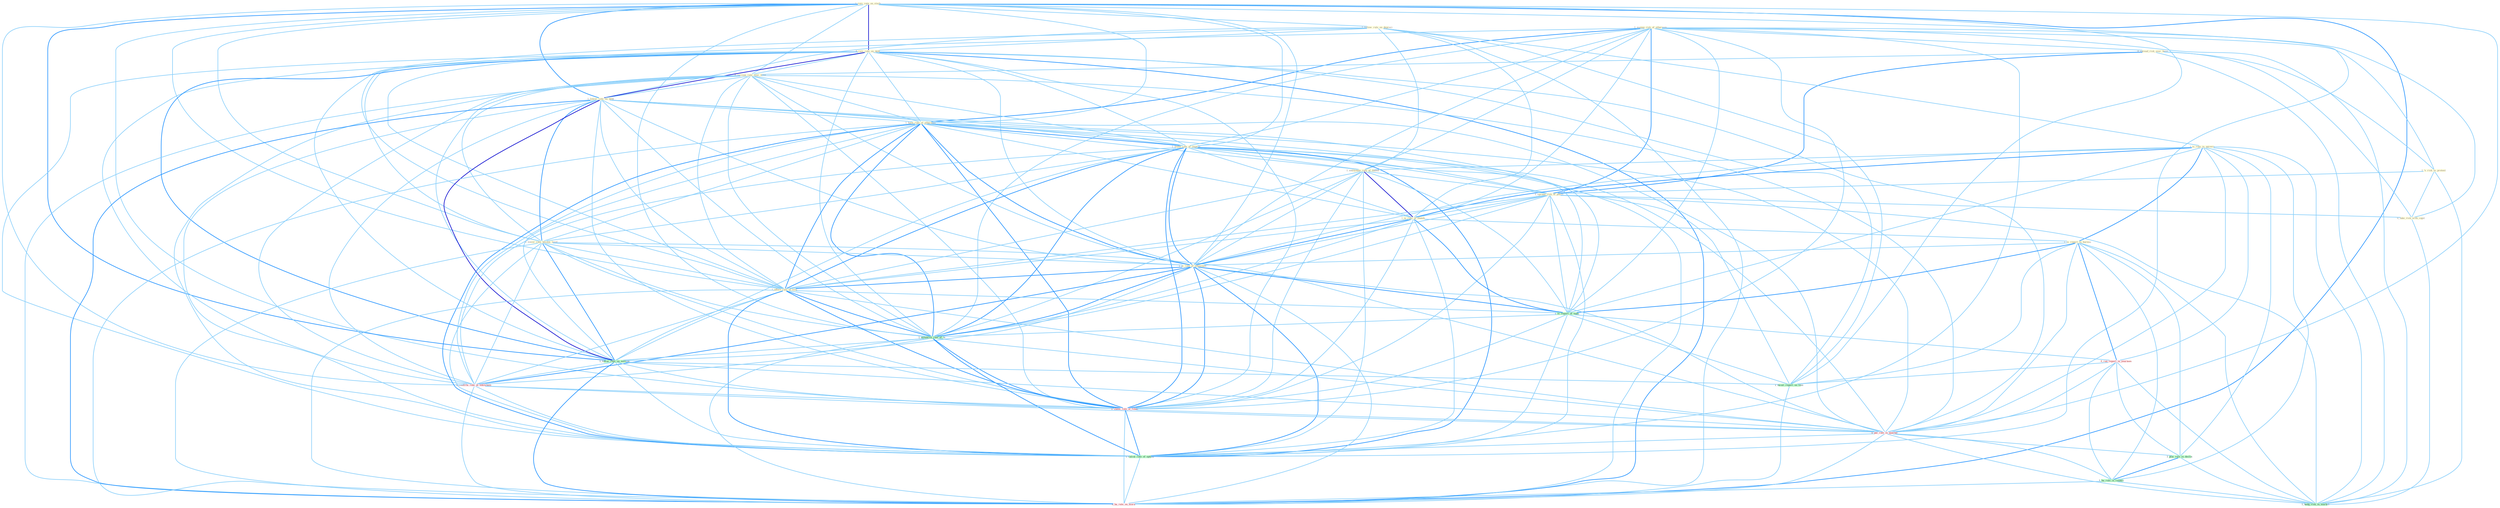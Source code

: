 Graph G{ 
    node
    [shape=polygon,style=filled,width=.5,height=.06,color="#BDFCC9",fixedsize=true,fontsize=4,
    fontcolor="#2f4f4f"];
    {node
    [color="#ffffe0", fontcolor="#8b7d6b"] "1_rais_rate_on_stock " "1_manag_risk_of_othernum " "0_spread_risk_over_base " "1_follow_rule_on_depreci " "1_'s_risk_to_protest " "0_rais_rate_on_debt " "0_increas_rate_over_time " "1_lower_rate_on_debt " "1_have_rate_of_othernum " "1_found_rate_of_improv " "1_is_rule_in_univers " "1_entitynam_rule_of_thumb " "1_spread_risk_of_polici " "0_lower_rate_becaus_level " "1_is_rule_of_thumb " "1_is_report_in_bureau " "0_take_risk_with_capit " "1_is_rate_of_entitynam " "1_affect_rate_of_issu "}
{node [color="#fff0f5", fontcolor="#b22222"] "0_ran_report_in_yearnum " "0_confirm_rate_at_entitynam " "0_choos_rate_of_rebat " "0_pai_rate_in_quarter " "0_ha_rate_on_morn "}
edge [color="#B0E2FF"];

	"1_rais_rate_on_stock " -- "1_follow_rule_on_depreci " [w="1", color="#87cefa" ];
	"1_rais_rate_on_stock " -- "0_rais_rate_on_debt " [w="3", color="#0000cd" , len=0.6];
	"1_rais_rate_on_stock " -- "0_increas_rate_over_time " [w="1", color="#87cefa" ];
	"1_rais_rate_on_stock " -- "1_lower_rate_on_debt " [w="2", color="#1e90ff" , len=0.8];
	"1_rais_rate_on_stock " -- "1_have_rate_of_othernum " [w="1", color="#87cefa" ];
	"1_rais_rate_on_stock " -- "1_found_rate_of_improv " [w="1", color="#87cefa" ];
	"1_rais_rate_on_stock " -- "0_lower_rate_becaus_level " [w="1", color="#87cefa" ];
	"1_rais_rate_on_stock " -- "1_is_rate_of_entitynam " [w="1", color="#87cefa" ];
	"1_rais_rate_on_stock " -- "1_affect_rate_of_issu " [w="1", color="#87cefa" ];
	"1_rais_rate_on_stock " -- "1_establish_rate_of_% " [w="1", color="#87cefa" ];
	"1_rais_rate_on_stock " -- "1_lower_rate_on_million " [w="2", color="#1e90ff" , len=0.8];
	"1_rais_rate_on_stock " -- "1_await_report_on_loss " [w="1", color="#87cefa" ];
	"1_rais_rate_on_stock " -- "0_confirm_rate_at_entitynam " [w="1", color="#87cefa" ];
	"1_rais_rate_on_stock " -- "0_choos_rate_of_rebat " [w="1", color="#87cefa" ];
	"1_rais_rate_on_stock " -- "0_pai_rate_in_quarter " [w="1", color="#87cefa" ];
	"1_rais_rate_on_stock " -- "1_calcul_rate_of_option " [w="1", color="#87cefa" ];
	"1_rais_rate_on_stock " -- "0_ha_rate_on_morn " [w="2", color="#1e90ff" , len=0.8];
	"1_manag_risk_of_othernum " -- "0_spread_risk_over_base " [w="1", color="#87cefa" ];
	"1_manag_risk_of_othernum " -- "1_'s_risk_to_protest " [w="1", color="#87cefa" ];
	"1_manag_risk_of_othernum " -- "1_have_rate_of_othernum " [w="2", color="#1e90ff" , len=0.8];
	"1_manag_risk_of_othernum " -- "1_found_rate_of_improv " [w="1", color="#87cefa" ];
	"1_manag_risk_of_othernum " -- "1_entitynam_rule_of_thumb " [w="1", color="#87cefa" ];
	"1_manag_risk_of_othernum " -- "1_spread_risk_of_polici " [w="2", color="#1e90ff" , len=0.8];
	"1_manag_risk_of_othernum " -- "1_is_rule_of_thumb " [w="1", color="#87cefa" ];
	"1_manag_risk_of_othernum " -- "0_take_risk_with_capit " [w="1", color="#87cefa" ];
	"1_manag_risk_of_othernum " -- "1_is_rate_of_entitynam " [w="1", color="#87cefa" ];
	"1_manag_risk_of_othernum " -- "1_affect_rate_of_issu " [w="1", color="#87cefa" ];
	"1_manag_risk_of_othernum " -- "1_is_report_of_topic " [w="1", color="#87cefa" ];
	"1_manag_risk_of_othernum " -- "1_establish_rate_of_% " [w="1", color="#87cefa" ];
	"1_manag_risk_of_othernum " -- "0_choos_rate_of_rebat " [w="1", color="#87cefa" ];
	"1_manag_risk_of_othernum " -- "1_calcul_rate_of_option " [w="1", color="#87cefa" ];
	"1_manag_risk_of_othernum " -- "1_hedg_risk_in_market " [w="1", color="#87cefa" ];
	"0_spread_risk_over_base " -- "1_'s_risk_to_protest " [w="1", color="#87cefa" ];
	"0_spread_risk_over_base " -- "0_increas_rate_over_time " [w="1", color="#87cefa" ];
	"0_spread_risk_over_base " -- "1_spread_risk_of_polici " [w="2", color="#1e90ff" , len=0.8];
	"0_spread_risk_over_base " -- "0_take_risk_with_capit " [w="1", color="#87cefa" ];
	"0_spread_risk_over_base " -- "1_hedg_risk_in_market " [w="1", color="#87cefa" ];
	"1_follow_rule_on_depreci " -- "0_rais_rate_on_debt " [w="1", color="#87cefa" ];
	"1_follow_rule_on_depreci " -- "1_lower_rate_on_debt " [w="1", color="#87cefa" ];
	"1_follow_rule_on_depreci " -- "1_is_rule_in_univers " [w="1", color="#87cefa" ];
	"1_follow_rule_on_depreci " -- "1_entitynam_rule_of_thumb " [w="1", color="#87cefa" ];
	"1_follow_rule_on_depreci " -- "1_is_rule_of_thumb " [w="1", color="#87cefa" ];
	"1_follow_rule_on_depreci " -- "1_lower_rate_on_million " [w="1", color="#87cefa" ];
	"1_follow_rule_on_depreci " -- "1_await_report_on_loss " [w="1", color="#87cefa" ];
	"1_follow_rule_on_depreci " -- "0_ha_rate_on_morn " [w="1", color="#87cefa" ];
	"1_'s_risk_to_protest " -- "1_spread_risk_of_polici " [w="1", color="#87cefa" ];
	"1_'s_risk_to_protest " -- "0_take_risk_with_capit " [w="1", color="#87cefa" ];
	"1_'s_risk_to_protest " -- "1_hedg_risk_in_market " [w="1", color="#87cefa" ];
	"0_rais_rate_on_debt " -- "0_increas_rate_over_time " [w="1", color="#87cefa" ];
	"0_rais_rate_on_debt " -- "1_lower_rate_on_debt " [w="3", color="#0000cd" , len=0.6];
	"0_rais_rate_on_debt " -- "1_have_rate_of_othernum " [w="1", color="#87cefa" ];
	"0_rais_rate_on_debt " -- "1_found_rate_of_improv " [w="1", color="#87cefa" ];
	"0_rais_rate_on_debt " -- "0_lower_rate_becaus_level " [w="1", color="#87cefa" ];
	"0_rais_rate_on_debt " -- "1_is_rate_of_entitynam " [w="1", color="#87cefa" ];
	"0_rais_rate_on_debt " -- "1_affect_rate_of_issu " [w="1", color="#87cefa" ];
	"0_rais_rate_on_debt " -- "1_establish_rate_of_% " [w="1", color="#87cefa" ];
	"0_rais_rate_on_debt " -- "1_lower_rate_on_million " [w="2", color="#1e90ff" , len=0.8];
	"0_rais_rate_on_debt " -- "1_await_report_on_loss " [w="1", color="#87cefa" ];
	"0_rais_rate_on_debt " -- "0_confirm_rate_at_entitynam " [w="1", color="#87cefa" ];
	"0_rais_rate_on_debt " -- "0_choos_rate_of_rebat " [w="1", color="#87cefa" ];
	"0_rais_rate_on_debt " -- "0_pai_rate_in_quarter " [w="1", color="#87cefa" ];
	"0_rais_rate_on_debt " -- "1_calcul_rate_of_option " [w="1", color="#87cefa" ];
	"0_rais_rate_on_debt " -- "0_ha_rate_on_morn " [w="2", color="#1e90ff" , len=0.8];
	"0_increas_rate_over_time " -- "1_lower_rate_on_debt " [w="1", color="#87cefa" ];
	"0_increas_rate_over_time " -- "1_have_rate_of_othernum " [w="1", color="#87cefa" ];
	"0_increas_rate_over_time " -- "1_found_rate_of_improv " [w="1", color="#87cefa" ];
	"0_increas_rate_over_time " -- "0_lower_rate_becaus_level " [w="1", color="#87cefa" ];
	"0_increas_rate_over_time " -- "1_is_rate_of_entitynam " [w="1", color="#87cefa" ];
	"0_increas_rate_over_time " -- "1_affect_rate_of_issu " [w="1", color="#87cefa" ];
	"0_increas_rate_over_time " -- "1_establish_rate_of_% " [w="1", color="#87cefa" ];
	"0_increas_rate_over_time " -- "1_lower_rate_on_million " [w="1", color="#87cefa" ];
	"0_increas_rate_over_time " -- "0_confirm_rate_at_entitynam " [w="1", color="#87cefa" ];
	"0_increas_rate_over_time " -- "0_choos_rate_of_rebat " [w="1", color="#87cefa" ];
	"0_increas_rate_over_time " -- "0_pai_rate_in_quarter " [w="1", color="#87cefa" ];
	"0_increas_rate_over_time " -- "1_calcul_rate_of_option " [w="1", color="#87cefa" ];
	"0_increas_rate_over_time " -- "0_ha_rate_on_morn " [w="1", color="#87cefa" ];
	"1_lower_rate_on_debt " -- "1_have_rate_of_othernum " [w="1", color="#87cefa" ];
	"1_lower_rate_on_debt " -- "1_found_rate_of_improv " [w="1", color="#87cefa" ];
	"1_lower_rate_on_debt " -- "0_lower_rate_becaus_level " [w="2", color="#1e90ff" , len=0.8];
	"1_lower_rate_on_debt " -- "1_is_rate_of_entitynam " [w="1", color="#87cefa" ];
	"1_lower_rate_on_debt " -- "1_affect_rate_of_issu " [w="1", color="#87cefa" ];
	"1_lower_rate_on_debt " -- "1_establish_rate_of_% " [w="1", color="#87cefa" ];
	"1_lower_rate_on_debt " -- "1_lower_rate_on_million " [w="3", color="#0000cd" , len=0.6];
	"1_lower_rate_on_debt " -- "1_await_report_on_loss " [w="1", color="#87cefa" ];
	"1_lower_rate_on_debt " -- "0_confirm_rate_at_entitynam " [w="1", color="#87cefa" ];
	"1_lower_rate_on_debt " -- "0_choos_rate_of_rebat " [w="1", color="#87cefa" ];
	"1_lower_rate_on_debt " -- "0_pai_rate_in_quarter " [w="1", color="#87cefa" ];
	"1_lower_rate_on_debt " -- "1_calcul_rate_of_option " [w="1", color="#87cefa" ];
	"1_lower_rate_on_debt " -- "0_ha_rate_on_morn " [w="2", color="#1e90ff" , len=0.8];
	"1_have_rate_of_othernum " -- "1_found_rate_of_improv " [w="2", color="#1e90ff" , len=0.8];
	"1_have_rate_of_othernum " -- "1_entitynam_rule_of_thumb " [w="1", color="#87cefa" ];
	"1_have_rate_of_othernum " -- "1_spread_risk_of_polici " [w="1", color="#87cefa" ];
	"1_have_rate_of_othernum " -- "0_lower_rate_becaus_level " [w="1", color="#87cefa" ];
	"1_have_rate_of_othernum " -- "1_is_rule_of_thumb " [w="1", color="#87cefa" ];
	"1_have_rate_of_othernum " -- "1_is_rate_of_entitynam " [w="2", color="#1e90ff" , len=0.8];
	"1_have_rate_of_othernum " -- "1_affect_rate_of_issu " [w="2", color="#1e90ff" , len=0.8];
	"1_have_rate_of_othernum " -- "1_is_report_of_topic " [w="1", color="#87cefa" ];
	"1_have_rate_of_othernum " -- "1_establish_rate_of_% " [w="2", color="#1e90ff" , len=0.8];
	"1_have_rate_of_othernum " -- "1_lower_rate_on_million " [w="1", color="#87cefa" ];
	"1_have_rate_of_othernum " -- "0_confirm_rate_at_entitynam " [w="1", color="#87cefa" ];
	"1_have_rate_of_othernum " -- "0_choos_rate_of_rebat " [w="2", color="#1e90ff" , len=0.8];
	"1_have_rate_of_othernum " -- "0_pai_rate_in_quarter " [w="1", color="#87cefa" ];
	"1_have_rate_of_othernum " -- "1_calcul_rate_of_option " [w="2", color="#1e90ff" , len=0.8];
	"1_have_rate_of_othernum " -- "0_ha_rate_on_morn " [w="1", color="#87cefa" ];
	"1_found_rate_of_improv " -- "1_entitynam_rule_of_thumb " [w="1", color="#87cefa" ];
	"1_found_rate_of_improv " -- "1_spread_risk_of_polici " [w="1", color="#87cefa" ];
	"1_found_rate_of_improv " -- "0_lower_rate_becaus_level " [w="1", color="#87cefa" ];
	"1_found_rate_of_improv " -- "1_is_rule_of_thumb " [w="1", color="#87cefa" ];
	"1_found_rate_of_improv " -- "1_is_rate_of_entitynam " [w="2", color="#1e90ff" , len=0.8];
	"1_found_rate_of_improv " -- "1_affect_rate_of_issu " [w="2", color="#1e90ff" , len=0.8];
	"1_found_rate_of_improv " -- "1_is_report_of_topic " [w="1", color="#87cefa" ];
	"1_found_rate_of_improv " -- "1_establish_rate_of_% " [w="2", color="#1e90ff" , len=0.8];
	"1_found_rate_of_improv " -- "1_lower_rate_on_million " [w="1", color="#87cefa" ];
	"1_found_rate_of_improv " -- "0_confirm_rate_at_entitynam " [w="1", color="#87cefa" ];
	"1_found_rate_of_improv " -- "0_choos_rate_of_rebat " [w="2", color="#1e90ff" , len=0.8];
	"1_found_rate_of_improv " -- "0_pai_rate_in_quarter " [w="1", color="#87cefa" ];
	"1_found_rate_of_improv " -- "1_calcul_rate_of_option " [w="2", color="#1e90ff" , len=0.8];
	"1_found_rate_of_improv " -- "0_ha_rate_on_morn " [w="1", color="#87cefa" ];
	"1_is_rule_in_univers " -- "1_entitynam_rule_of_thumb " [w="1", color="#87cefa" ];
	"1_is_rule_in_univers " -- "1_is_rule_of_thumb " [w="2", color="#1e90ff" , len=0.8];
	"1_is_rule_in_univers " -- "1_is_report_in_bureau " [w="2", color="#1e90ff" , len=0.8];
	"1_is_rule_in_univers " -- "1_is_rate_of_entitynam " [w="1", color="#87cefa" ];
	"1_is_rule_in_univers " -- "1_is_report_of_topic " [w="1", color="#87cefa" ];
	"1_is_rule_in_univers " -- "0_ran_report_in_yearnum " [w="1", color="#87cefa" ];
	"1_is_rule_in_univers " -- "0_pai_rate_in_quarter " [w="1", color="#87cefa" ];
	"1_is_rule_in_univers " -- "1_plai_role_in_declin " [w="1", color="#87cefa" ];
	"1_is_rule_in_univers " -- "1_ha_role_in_countri " [w="1", color="#87cefa" ];
	"1_is_rule_in_univers " -- "1_hedg_risk_in_market " [w="1", color="#87cefa" ];
	"1_entitynam_rule_of_thumb " -- "1_spread_risk_of_polici " [w="1", color="#87cefa" ];
	"1_entitynam_rule_of_thumb " -- "1_is_rule_of_thumb " [w="3", color="#0000cd" , len=0.6];
	"1_entitynam_rule_of_thumb " -- "1_is_rate_of_entitynam " [w="1", color="#87cefa" ];
	"1_entitynam_rule_of_thumb " -- "1_affect_rate_of_issu " [w="1", color="#87cefa" ];
	"1_entitynam_rule_of_thumb " -- "1_is_report_of_topic " [w="1", color="#87cefa" ];
	"1_entitynam_rule_of_thumb " -- "1_establish_rate_of_% " [w="1", color="#87cefa" ];
	"1_entitynam_rule_of_thumb " -- "0_choos_rate_of_rebat " [w="1", color="#87cefa" ];
	"1_entitynam_rule_of_thumb " -- "1_calcul_rate_of_option " [w="1", color="#87cefa" ];
	"1_spread_risk_of_polici " -- "1_is_rule_of_thumb " [w="1", color="#87cefa" ];
	"1_spread_risk_of_polici " -- "0_take_risk_with_capit " [w="1", color="#87cefa" ];
	"1_spread_risk_of_polici " -- "1_is_rate_of_entitynam " [w="1", color="#87cefa" ];
	"1_spread_risk_of_polici " -- "1_affect_rate_of_issu " [w="1", color="#87cefa" ];
	"1_spread_risk_of_polici " -- "1_is_report_of_topic " [w="1", color="#87cefa" ];
	"1_spread_risk_of_polici " -- "1_establish_rate_of_% " [w="1", color="#87cefa" ];
	"1_spread_risk_of_polici " -- "0_choos_rate_of_rebat " [w="1", color="#87cefa" ];
	"1_spread_risk_of_polici " -- "1_calcul_rate_of_option " [w="1", color="#87cefa" ];
	"1_spread_risk_of_polici " -- "1_hedg_risk_in_market " [w="1", color="#87cefa" ];
	"0_lower_rate_becaus_level " -- "1_is_rate_of_entitynam " [w="1", color="#87cefa" ];
	"0_lower_rate_becaus_level " -- "1_affect_rate_of_issu " [w="1", color="#87cefa" ];
	"0_lower_rate_becaus_level " -- "1_establish_rate_of_% " [w="1", color="#87cefa" ];
	"0_lower_rate_becaus_level " -- "1_lower_rate_on_million " [w="2", color="#1e90ff" , len=0.8];
	"0_lower_rate_becaus_level " -- "0_confirm_rate_at_entitynam " [w="1", color="#87cefa" ];
	"0_lower_rate_becaus_level " -- "0_choos_rate_of_rebat " [w="1", color="#87cefa" ];
	"0_lower_rate_becaus_level " -- "0_pai_rate_in_quarter " [w="1", color="#87cefa" ];
	"0_lower_rate_becaus_level " -- "1_calcul_rate_of_option " [w="1", color="#87cefa" ];
	"0_lower_rate_becaus_level " -- "0_ha_rate_on_morn " [w="1", color="#87cefa" ];
	"1_is_rule_of_thumb " -- "1_is_report_in_bureau " [w="1", color="#87cefa" ];
	"1_is_rule_of_thumb " -- "1_is_rate_of_entitynam " [w="2", color="#1e90ff" , len=0.8];
	"1_is_rule_of_thumb " -- "1_affect_rate_of_issu " [w="1", color="#87cefa" ];
	"1_is_rule_of_thumb " -- "1_is_report_of_topic " [w="2", color="#1e90ff" , len=0.8];
	"1_is_rule_of_thumb " -- "1_establish_rate_of_% " [w="1", color="#87cefa" ];
	"1_is_rule_of_thumb " -- "0_choos_rate_of_rebat " [w="1", color="#87cefa" ];
	"1_is_rule_of_thumb " -- "1_calcul_rate_of_option " [w="1", color="#87cefa" ];
	"1_is_report_in_bureau " -- "1_is_rate_of_entitynam " [w="1", color="#87cefa" ];
	"1_is_report_in_bureau " -- "1_is_report_of_topic " [w="2", color="#1e90ff" , len=0.8];
	"1_is_report_in_bureau " -- "0_ran_report_in_yearnum " [w="2", color="#1e90ff" , len=0.8];
	"1_is_report_in_bureau " -- "1_await_report_on_loss " [w="1", color="#87cefa" ];
	"1_is_report_in_bureau " -- "0_pai_rate_in_quarter " [w="1", color="#87cefa" ];
	"1_is_report_in_bureau " -- "1_plai_role_in_declin " [w="1", color="#87cefa" ];
	"1_is_report_in_bureau " -- "1_ha_role_in_countri " [w="1", color="#87cefa" ];
	"1_is_report_in_bureau " -- "1_hedg_risk_in_market " [w="1", color="#87cefa" ];
	"0_take_risk_with_capit " -- "1_hedg_risk_in_market " [w="1", color="#87cefa" ];
	"1_is_rate_of_entitynam " -- "1_affect_rate_of_issu " [w="2", color="#1e90ff" , len=0.8];
	"1_is_rate_of_entitynam " -- "1_is_report_of_topic " [w="2", color="#1e90ff" , len=0.8];
	"1_is_rate_of_entitynam " -- "1_establish_rate_of_% " [w="2", color="#1e90ff" , len=0.8];
	"1_is_rate_of_entitynam " -- "1_lower_rate_on_million " [w="1", color="#87cefa" ];
	"1_is_rate_of_entitynam " -- "0_confirm_rate_at_entitynam " [w="2", color="#1e90ff" , len=0.8];
	"1_is_rate_of_entitynam " -- "0_choos_rate_of_rebat " [w="2", color="#1e90ff" , len=0.8];
	"1_is_rate_of_entitynam " -- "0_pai_rate_in_quarter " [w="1", color="#87cefa" ];
	"1_is_rate_of_entitynam " -- "1_calcul_rate_of_option " [w="2", color="#1e90ff" , len=0.8];
	"1_is_rate_of_entitynam " -- "0_ha_rate_on_morn " [w="1", color="#87cefa" ];
	"1_affect_rate_of_issu " -- "1_is_report_of_topic " [w="1", color="#87cefa" ];
	"1_affect_rate_of_issu " -- "1_establish_rate_of_% " [w="2", color="#1e90ff" , len=0.8];
	"1_affect_rate_of_issu " -- "1_lower_rate_on_million " [w="1", color="#87cefa" ];
	"1_affect_rate_of_issu " -- "0_confirm_rate_at_entitynam " [w="1", color="#87cefa" ];
	"1_affect_rate_of_issu " -- "0_choos_rate_of_rebat " [w="2", color="#1e90ff" , len=0.8];
	"1_affect_rate_of_issu " -- "0_pai_rate_in_quarter " [w="1", color="#87cefa" ];
	"1_affect_rate_of_issu " -- "1_calcul_rate_of_option " [w="2", color="#1e90ff" , len=0.8];
	"1_affect_rate_of_issu " -- "0_ha_rate_on_morn " [w="1", color="#87cefa" ];
	"1_is_report_of_topic " -- "0_ran_report_in_yearnum " [w="1", color="#87cefa" ];
	"1_is_report_of_topic " -- "1_establish_rate_of_% " [w="1", color="#87cefa" ];
	"1_is_report_of_topic " -- "1_await_report_on_loss " [w="1", color="#87cefa" ];
	"1_is_report_of_topic " -- "0_choos_rate_of_rebat " [w="1", color="#87cefa" ];
	"1_is_report_of_topic " -- "1_calcul_rate_of_option " [w="1", color="#87cefa" ];
	"0_ran_report_in_yearnum " -- "1_await_report_on_loss " [w="1", color="#87cefa" ];
	"0_ran_report_in_yearnum " -- "0_pai_rate_in_quarter " [w="1", color="#87cefa" ];
	"0_ran_report_in_yearnum " -- "1_plai_role_in_declin " [w="1", color="#87cefa" ];
	"0_ran_report_in_yearnum " -- "1_ha_role_in_countri " [w="1", color="#87cefa" ];
	"0_ran_report_in_yearnum " -- "1_hedg_risk_in_market " [w="1", color="#87cefa" ];
	"1_establish_rate_of_% " -- "1_lower_rate_on_million " [w="1", color="#87cefa" ];
	"1_establish_rate_of_% " -- "0_confirm_rate_at_entitynam " [w="1", color="#87cefa" ];
	"1_establish_rate_of_% " -- "0_choos_rate_of_rebat " [w="2", color="#1e90ff" , len=0.8];
	"1_establish_rate_of_% " -- "0_pai_rate_in_quarter " [w="1", color="#87cefa" ];
	"1_establish_rate_of_% " -- "1_calcul_rate_of_option " [w="2", color="#1e90ff" , len=0.8];
	"1_establish_rate_of_% " -- "0_ha_rate_on_morn " [w="1", color="#87cefa" ];
	"1_lower_rate_on_million " -- "1_await_report_on_loss " [w="1", color="#87cefa" ];
	"1_lower_rate_on_million " -- "0_confirm_rate_at_entitynam " [w="1", color="#87cefa" ];
	"1_lower_rate_on_million " -- "0_choos_rate_of_rebat " [w="1", color="#87cefa" ];
	"1_lower_rate_on_million " -- "0_pai_rate_in_quarter " [w="1", color="#87cefa" ];
	"1_lower_rate_on_million " -- "1_calcul_rate_of_option " [w="1", color="#87cefa" ];
	"1_lower_rate_on_million " -- "0_ha_rate_on_morn " [w="2", color="#1e90ff" , len=0.8];
	"1_await_report_on_loss " -- "0_ha_rate_on_morn " [w="1", color="#87cefa" ];
	"0_confirm_rate_at_entitynam " -- "0_choos_rate_of_rebat " [w="1", color="#87cefa" ];
	"0_confirm_rate_at_entitynam " -- "0_pai_rate_in_quarter " [w="1", color="#87cefa" ];
	"0_confirm_rate_at_entitynam " -- "1_calcul_rate_of_option " [w="1", color="#87cefa" ];
	"0_confirm_rate_at_entitynam " -- "0_ha_rate_on_morn " [w="1", color="#87cefa" ];
	"0_choos_rate_of_rebat " -- "0_pai_rate_in_quarter " [w="1", color="#87cefa" ];
	"0_choos_rate_of_rebat " -- "1_calcul_rate_of_option " [w="2", color="#1e90ff" , len=0.8];
	"0_choos_rate_of_rebat " -- "0_ha_rate_on_morn " [w="1", color="#87cefa" ];
	"0_pai_rate_in_quarter " -- "1_calcul_rate_of_option " [w="1", color="#87cefa" ];
	"0_pai_rate_in_quarter " -- "1_plai_role_in_declin " [w="1", color="#87cefa" ];
	"0_pai_rate_in_quarter " -- "1_ha_role_in_countri " [w="1", color="#87cefa" ];
	"0_pai_rate_in_quarter " -- "1_hedg_risk_in_market " [w="1", color="#87cefa" ];
	"0_pai_rate_in_quarter " -- "0_ha_rate_on_morn " [w="1", color="#87cefa" ];
	"1_calcul_rate_of_option " -- "0_ha_rate_on_morn " [w="1", color="#87cefa" ];
	"1_plai_role_in_declin " -- "1_ha_role_in_countri " [w="2", color="#1e90ff" , len=0.8];
	"1_plai_role_in_declin " -- "1_hedg_risk_in_market " [w="1", color="#87cefa" ];
	"1_ha_role_in_countri " -- "1_hedg_risk_in_market " [w="1", color="#87cefa" ];
	"1_ha_role_in_countri " -- "0_ha_rate_on_morn " [w="1", color="#87cefa" ];
}